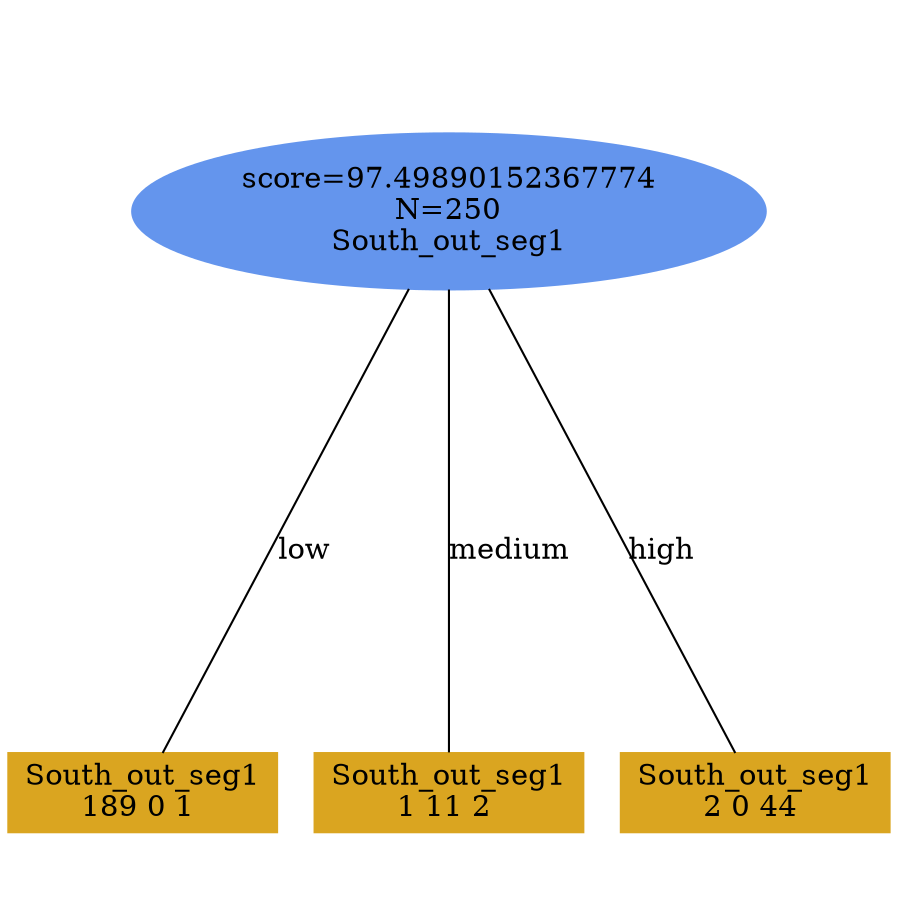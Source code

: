 digraph "DD" {
size = "7.5,10"
ratio=1.0;
center = true;
edge [dir = none];
{ rank = same; node [shape=ellipse, style=filled, color=cornflowerblue];"2214" [label="score=97.49890152367774\nN=250\nSouth_out_seg1"];}
{ rank = same; node [shape=box, style=filled, color=goldenrod];"2215" [label="South_out_seg1\n189 0 1 "];}
{ rank = same; node [shape=box, style=filled, color=goldenrod];"2216" [label="South_out_seg1\n1 11 2 "];}
{ rank = same; node [shape=box, style=filled, color=goldenrod];"2217" [label="South_out_seg1\n2 0 44 "];}
"2214" -> "2215" [label = "low"];
"2214" -> "2216" [label = "medium"];
"2214" -> "2217" [label = "high"];

}